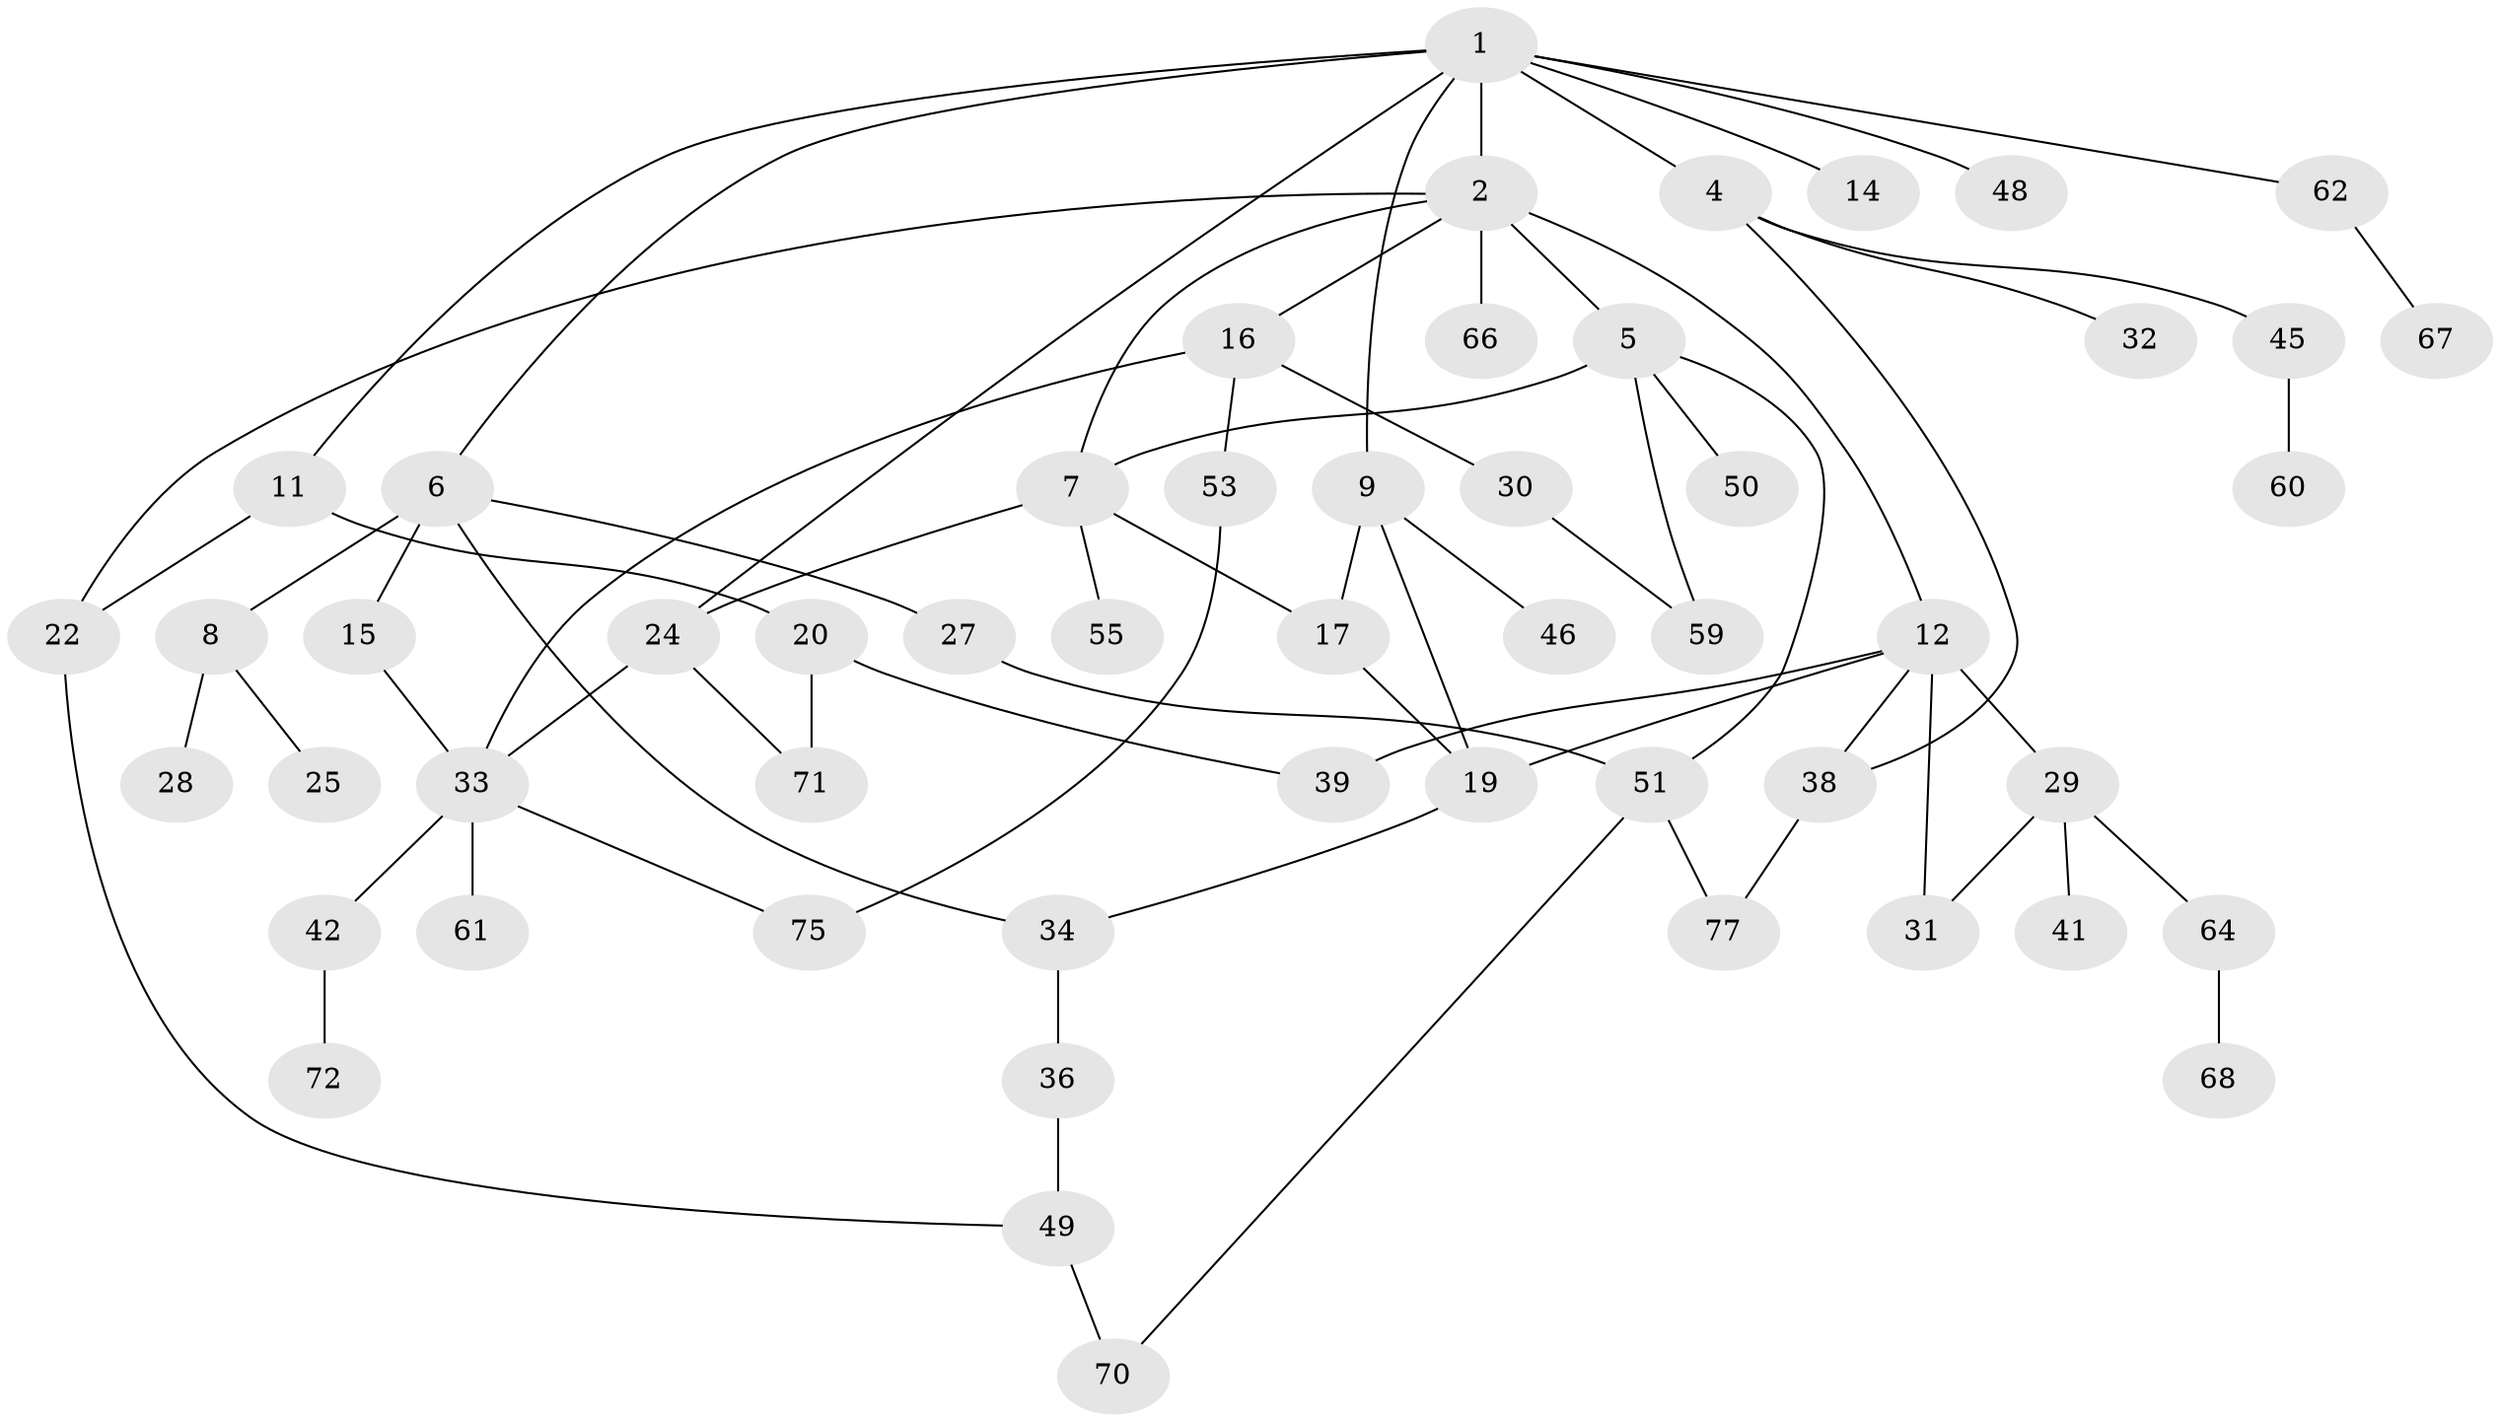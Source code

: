 // Generated by graph-tools (version 1.1) at 2025/51/02/27/25 19:51:37]
// undirected, 53 vertices, 71 edges
graph export_dot {
graph [start="1"]
  node [color=gray90,style=filled];
  1 [super="+3"];
  2 [super="+56"];
  4;
  5 [super="+23"];
  6 [super="+13"];
  7 [super="+10"];
  8 [super="+18"];
  9 [super="+52"];
  11 [super="+35"];
  12 [super="+21"];
  14 [super="+44"];
  15;
  16 [super="+65"];
  17 [super="+26"];
  19 [super="+47"];
  20 [super="+37"];
  22;
  24;
  25;
  27 [super="+43"];
  28;
  29;
  30;
  31;
  32;
  33 [super="+40"];
  34;
  36 [super="+58"];
  38 [super="+57"];
  39;
  41 [super="+73"];
  42;
  45;
  46;
  48;
  49 [super="+69"];
  50;
  51 [super="+54"];
  53;
  55;
  59 [super="+63"];
  60 [super="+74"];
  61;
  62;
  64;
  66;
  67;
  68;
  70;
  71 [super="+76"];
  72;
  75;
  77;
  1 -- 2;
  1 -- 11;
  1 -- 14;
  1 -- 24;
  1 -- 48;
  1 -- 4;
  1 -- 6;
  1 -- 9;
  1 -- 62;
  2 -- 5;
  2 -- 7;
  2 -- 12;
  2 -- 16;
  2 -- 22;
  2 -- 66;
  4 -- 32;
  4 -- 38;
  4 -- 45;
  5 -- 50;
  5 -- 7;
  5 -- 59;
  5 -- 51;
  6 -- 8;
  6 -- 34;
  6 -- 27;
  6 -- 15;
  7 -- 55;
  7 -- 24;
  7 -- 17;
  8 -- 25;
  8 -- 28;
  9 -- 17;
  9 -- 19;
  9 -- 46;
  11 -- 20;
  11 -- 22;
  12 -- 29;
  12 -- 39;
  12 -- 31;
  12 -- 19;
  12 -- 38;
  15 -- 33;
  16 -- 30;
  16 -- 53;
  16 -- 33;
  17 -- 19;
  19 -- 34;
  20 -- 71 [weight=2];
  20 -- 39;
  22 -- 49;
  24 -- 33;
  24 -- 71;
  27 -- 51;
  29 -- 31;
  29 -- 41;
  29 -- 64;
  30 -- 59;
  33 -- 42;
  33 -- 61 [weight=2];
  33 -- 75;
  34 -- 36;
  36 -- 49;
  38 -- 77;
  42 -- 72;
  45 -- 60;
  49 -- 70;
  51 -- 77;
  51 -- 70;
  53 -- 75;
  62 -- 67;
  64 -- 68;
}
